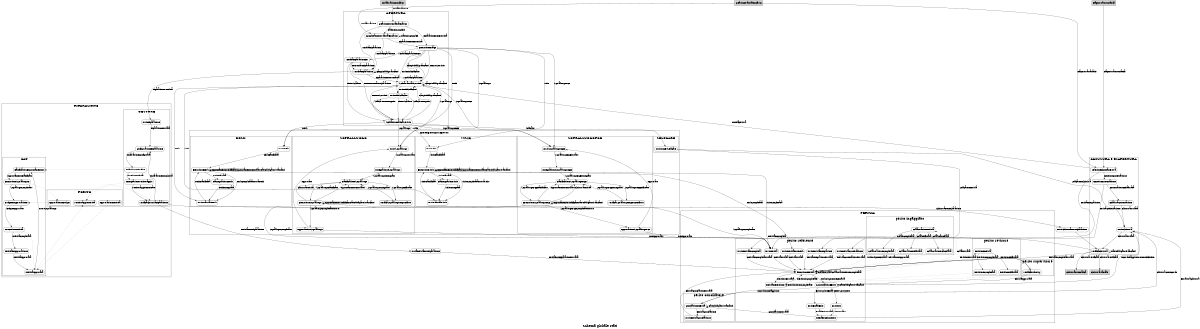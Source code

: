 digraph finite_state_machine {
    rankdir=TD;
	rank =same
    size="8,5"
    fontsize = "24"
    label="Schema globale stati"
    node [shape=box,style=rounded ];
 
subgraph start {
        node [shape = "box" style = "filled" ];
        label = "start";
        InizializzazioneIncarico
        CreazioneManualeIncarico
        RiaperturaAutomatica
}

subgraph end {
        node [shape = "box" style = "filled" ];
        label = "end";
		rank = sink
        ChiusuraManuale
        ChiusuraAutomatica
}


subgraph cluster_apertura {
    node [shape=box,style=rounded ];
        label = "APERTURA";
		CreazioneAutomaticaIncarico
		CompletamentoManualeIncarico
		VenditaRiparazione
		EsecuzioneTriage
		SceltaManualeServizio
		VenditaRiparazionePA1
		SceltaAutomaticaServizio
		InvioLinkSelfCare
}

subgraph cluster_accertamenti {
    node [shape=box,style=rounded ];
    label = "ACCERTAMENTI";
	
    subgraph cluster_visio {
        node [shape=box,style=rounded ];
        label = "VISIO";
        AvvioVisio
		AvvioManualeVisio
		EsecuzioneVisio
		RiassegnazioneVisio
    }

    subgraph cluster_desk {
    node [shape=box,style=rounded ];
    label = "DESK";
		AvvioDesk
		AvvioManualeDesk
		EsecuzioneDesk
		RiassegnazioneDesk
    }

    subgraph cluster_sopralluogo {
        node [shape=box,style=rounded ];
        label = "SOPRALLUOGO";
	    AvvioSopralluogo
	    AssegnazioneSopralluogo
	    PianificazioneSopralluogo
	    EsecuzioneSopralluogo
        VerificaSopralluogoDopoRifiuto
        ApprovazioneSopralluogo
    }

    subgraph cluster_sopralluogoPce {
        node [shape=box,style=rounded ];
        label = "SOPRALLUOGOPCE";
		AvvioSopralluogoPCE
		AssegnazioneSopralluogoPCE
        PianificazioneSopralluogoPCE
        EsecuzioneSopralluogoPCE
        VerificaSopralluogoPCEDopoRifiuto
        ApprovazioneSopralluogoPCE
    }

    subgraph cluster_selfcare {
        node [shape=box,style=rounded ];
        label = "SELFCARE";
        AvvioAccertSelfCare
    }
}

subgraph cluster_perizia {
    node [shape=box,style=rounded ];
    label = "PERIZIA";        

	subgraph cluster_peritoReferente {
		node [shape=box,style=rounded ];
		label = "perito referente";             
		AvvioPerizia
		AvvioPeriziaPostDesk 
		AvvioPeriziaContestazione
		AvvioPeriziaIncompleta
		AvvioPeriziaIntegrazione
		EsecuzionePerizia  
		PeriziaInRevisione
		ComunicazioneEsito
		InvioEmailEsito       
		InvioAtto             
		AttesaRicezioneAtto   
	
	}

	subgraph cluster_collaborazione {
		node [shape=box,style=rounded ];
		label = "perito ingaggiato";
		CollaborazionePerizia    
		CollaborazioneRifiutata  
		CollaborazioneCancellata 
		CollaborazioneCompletata 
	
	
	}


	subgraph cluster_revisione {
		node [shape=box,style=rounded ];
		RevisionePerizia    
		RevisioneRifiutata  
		RevisioneCompletata   label = "perito revisore";
	
	}
	
	
	subgraph cluster_conciliation {
		node [shape=box,style=rounded ];
		label = "perito conciliatore";
		AvvioPeriziaConciliazione
		ConciliazionePerizia
		
	}
	
	subgraph cluster_authority {
		node [shape=box,style=rounded ];
		label = "perito supervisore";
		VerificaAuthority
	}


}


subgraph cluster_riparazione {
    node [shape=box,style=rounded ];
    label = "RIPARAZIONE";

    subgraph cluster_gestore {
        node [shape=box,style=rounded ];
        label = "GESTORE";
        AvvioRiparazione
        ConfigurazioneRiparazione
        DefinizioneTimeline 
        AssegnazioneMonitoraggio
        VerificaChiusuraRiparazione
    }

    subgraph cluster_perito {
            node [shape=box,style=rounded ];
            label = "PERITO";
            MonitoraggioAttivita
            ApprovazioneBudget
            ApprovazioneAttivita
    }

    subgraph cluster_cat {
        node [shape=box,style=rounded ] ;
        label = "CAT";
        PianificazioneAppuntamentoR
        EsecuzioneSopralluogoR
        BudgetInApprovazione
        EsecuzioneAttivita 
        AttivitaInApprovazione
        AttivitaApprovata
    }
    
}

subgraph cluster_chiusura {
    node [shape=box,style=rounded ];
    label = "CHIUSURA e RIAPERTURA";
    AvvioChiusura
    VerificaChiusura
    SelezioneTipoRiapertura
    GestioneContestazione
    FinalizzaContestazione
}


comment = "apertura"

    InizializzazioneIncarico     -> CreazioneAutomaticaIncarico  [label = "Inizializzazione"];
    CreazioneAutomaticaIncarico  -> CompletamentoManualeIncarico [label = "DatiNonCompleti"];
    CreazioneAutomaticaIncarico  -> VenditaRiparazione           [label = "VenditaRiparazione"];
    CreazioneAutomaticaIncarico  -> EsecuzioneTriage             [label = "RiparazioneNonPrevista"];
    RiaperturaAutomatica         -> SelezioneTipoRiapertura      [ label = "RiaperturaAutomatica" ]
    VenditaRiparazione           -> AvvioRiparazione             [label = "RiparazioneVenduta"];
    VenditaRiparazione           -> SceltaManualeServizio        [label = "RiparazioneNonVenduta"];
    VenditaRiparazione           -> VenditaRiparazione           [label = "CampiObbligMancanti"];
    VenditaRiparazionePA1        -> SceltaAutomaticaServizio     [label = "NonInteressatoRiparazione"] ;
    VenditaRiparazionePA1        -> VenditaRiparazione           [label = "InteressatoRiparazione"] ;
    VenditaRiparazionePA1        -> SceltaAutomaticaServizio     [label = "TimerScaduto"] ;
    CompletamentoManualeIncarico -> CompletamentoManualeIncarico [label = "DatiNonCompleti"];
    CompletamentoManualeIncarico -> VenditaRiparazione           [label = "VenditaRiparazione"];
    CompletamentoManualeIncarico -> EsecuzioneTriage             [label = "RiparazioneNonPrevista"];
    CreazioneManualeIncarico     -> CompletamentoManualeIncarico [label = "Inizializzazione"];
    InvioLinkSelfCare            -> SceltaAutomaticaServizio     [label = "SelfCareEseguito"];
    InvioLinkSelfCare            -> SceltaAutomaticaServizio     [label = "SelfCareNonEseguito"];
    InvioLinkSelfCare            -> SceltaAutomaticaServizio     [label = "TimerScaduto"];
    EsecuzioneTriage             -> InvioLinkSelfCare            [label = "InvioLinkSelfCare"];
    EsecuzioneTriage             -> AvvioSopralluogoPCE          [label = "SopralluogoPCE"];
    EsecuzioneTriage             -> VenditaRiparazionePA1        [label = "VenditaRiparazionePA1"];
    EsecuzioneTriage             -> AvvioVisio                   [label = "Visio"];
    EsecuzioneTriage             -> AvvioDesk                    [label = "Desk"];   
    EsecuzioneTriage             -> AvvioSopralluogo             [label = "Sopralluogo"]; 
    EsecuzioneTriage             -> SceltaManualeServizio        [label = "NessunServizio"]  
    EsecuzioneTriage             -> SceltaManualeServizio        [label = "CampiObbligMancanti"] 
    SceltaAutomaticaServizio     -> AvvioSopralluogoPCE          [label = "SopralluogoPCE"];
    SceltaAutomaticaServizio     -> AvvioVisio                   [label = "Visio"];
    SceltaAutomaticaServizio     -> AvvioDesk                    [label = "Desk"];   
    SceltaAutomaticaServizio     -> AvvioSopralluogo             [label = "Sopralluogo"];   
    SceltaAutomaticaServizio     -> AvvioAccertSelfCare          [label = "SelfCare"];   
    SceltaAutomaticaServizio     -> SceltaManualeServizio        [label = "NessunServizio"];   
    SceltaAutomaticaServizio     -> SceltaManualeServizio        [label = "CampiObbligMancanti"];
    SceltaManualeServizio        -> AvvioSopralluogoPCE          [label = "SopralluogoPCE"];
    SceltaManualeServizio        -> AvvioManualeVisio            [label = "Visio"];
    SceltaManualeServizio        -> AvvioManualeDesk             [label = "Desk"];   
    SceltaManualeServizio        -> AvvioSopralluogo             [label = "Sopralluogo"];   
    SceltaManualeServizio        -> InvioLinkSelfCare            [label = "InvioLinkSelfCare"];
    SceltaManualeServizio        -> VenditaRiparazione           [label = "VenditaRiparazione"];
    SceltaManualeServizio        -> SceltaManualeServizio        [label = "CampiObbligMancanti"];

comment = "ACCERTAMENTI"

    AvvioVisio	                 ->	EsecuzioneVisio	    		[ label = "VisioPianificata"];
    EsecuzioneVisio	             ->	RiassegnazioneVisio			[ label = "VisioRifiutata"];
    EsecuzioneVisio	             ->	EsecuzioneVisio	    		[ label = "AppuntamentoModificato"];
    EsecuzioneVisio	             ->	EsecuzioneVisio  			[ label = "AppuntamentoAnnullato"];
    EsecuzioneVisio	             ->	AvvioManualeVisio			[ label = "VisioCompletataNuovaVisio"];
    EsecuzioneVisio	             ->	AvvioPerizia	    		[ label = "VisioCompletata"];
    EsecuzioneVisio	             ->	EsecuzioneVisio  			[ label = "DatiObbligatoriMancanti"];
    AvvioManualeVisio	         ->	EsecuzioneVisio	    		[ label = "VisioPianificata"];
    RiassegnazioneVisio	         ->	AvvioManualeVisio			[ label = "VisioAssegnata"];
 
    AvvioDesk	              ->	EsecuzioneDesk	            [ label = "DeskPianificata"];
    EsecuzioneDesk	          ->	RiassegnazioneDesk	        [ label = "DeskRifiutata"];
    EsecuzioneDesk	          ->	EsecuzioneDesk	            [ label = "AppuntamentoModificato"];
    EsecuzioneDesk	          ->	EsecuzioneDesk  	        [ label = "AppuntamentoAnnullato"];
    EsecuzioneDesk	          ->	AvvioManualeDesk	        [ label = "DeskCompletataNuovaDesk"];
    EsecuzioneDesk	          ->	AvvioPeriziaPostDesk	    [ label = "DeskCompletata"];
    EsecuzioneDesk	          ->	EsecuzioneDesk  	        [ label = "DatiObbligatoriMancanti"];
    AvvioManualeDesk	      ->	EsecuzioneDesk	            [ label = "DeskPianificata"];
    RiassegnazioneDesk	      ->	AvvioManualeDesk	        [ label = "DeskAssegnata"];
 
    AvvioSopralluogo               -> AssegnazioneSopralluogo        [ label = "SopralluogoAvviato"];
    AssegnazioneSopralluogo        -> PianificazioneSopralluogo      [ label = "SopralluogoAssegnato"];
    PianificazioneSopralluogo      -> EsecuzioneSopralluogo          [ label = "SopralluogoPianificato"];
    PianificazioneSopralluogo      -> VerificaSopralluogoDopoRifiuto [ label = "SopralluogoRifiutato"];
    VerificaSopralluogoDopoRifiuto -> PianificazioneSopralluogo      [ label = "SopralluogoAssegnato"];
    EsecuzioneSopralluogo          -> EsecuzioneSopralluogo          [ label = "AppuntamentoModificato"];
    EsecuzioneSopralluogo          -> PianificazioneSopralluogo      [ label = "AppuntamentoAnnullato"];
    EsecuzioneSopralluogo          -> ApprovazioneSopralluogo        [ label = "SopralluogoCompletatoNuovo"];
    ApprovazioneSopralluogo        -> AvvioSopralluogo               [ label = "Approvato"];
    EsecuzioneSopralluogo          -> PianificazioneSopralluogo      [ label = "ChiusuraAttivita"];
    EsecuzioneSopralluogo	       -> EsecuzioneSopralluogo  	     [ label = "DatiObbligatoriMancanti"];
 
    
    AvvioSopralluogoPCE               -> AssegnazioneSopralluogoPCE        [ label = "SopralluogoPCEAvviato"];
    AssegnazioneSopralluogoPCE        -> PianificazioneSopralluogoPCE      [ label = "SopralluogoPCEAssegnato"];
    PianificazioneSopralluogoPCE      -> EsecuzioneSopralluogoPCE          [ label = "SopralluogoPCEPianificato"];
    PianificazioneSopralluogoPCE      -> VerificaSopralluogoPCEDopoRifiuto [ label = "SopralluogoPCERifiutato"];
    VerificaSopralluogoPCEDopoRifiuto -> PianificazioneSopralluogoPCE      [ label = "SopralluogoPCEAssegnato"];
    EsecuzioneSopralluogoPCE          -> EsecuzioneSopralluogoPCE          [ label = "AppuntamentoModificato"];
    EsecuzioneSopralluogoPCE          -> PianificazioneSopralluogoPCE      [ label = "AppuntamentoAnnullato"];
    EsecuzioneSopralluogoPCE          -> ApprovazioneSopralluogoPCE        [ label = "SopralluogoPCECompletatoNuovo"];
    ApprovazioneSopralluogoPCE        -> AvvioSopralluogoPCE               [ label = "Approvato"];
    EsecuzioneSopralluogoPCE          -> PianificazioneSopralluogoPCE      [ label = "ChiusuraAttivita"];       
    EsecuzioneSopralluogoPCE	       -> EsecuzioneSopralluogoPCE  	     [ label = "DatiObbligatoriMancanti"];   

    AvvioAccertSelfCare                -> AvvioPerizia	      [ label = "SelfCareInPerizia"];
    AvvioAccertSelfCare                -> AvvioChiusura       [ label = "SelfCareInChiusura"];
    EsecuzioneSopralluogo              -> AvvioPerizia        [ label = "SoprallugoCompletato"];
    ApprovazioneSopralluogo            -> AvvioPerizia        [ label = "NonApprovato"];
    EsecuzioneSopralluogoPCE           -> AvvioPerizia        [ label = "SoprallugoCompletato"];
    ApprovazioneSopralluogoPCE         -> AvvioPerizia        [ label = "NonApprovato"];

comment = "PERIZIA"
   
    AvvioPerizia               -> EsecuzionePerizia           [ label = "PeriziaAvviata"]   ;
    EsecuzionePerizia          -> EsecuzionePerizia           [ label = "CollabAvviata" ]    ;
     
    EsecuzionePerizia          -> PeriziaInRevisione          [ label = "RevisioneAvviata" ]    ;

    EsecuzionePerizia          -> CollaborazionePerizia       [ label = "CollabAvviata" style ="dotted"]    ;
    CollaborazionePerizia      -> CollaborazioneRifiutata     [ label = "CollabRifiutata"  ] ;
    CollaborazionePerizia      -> CollaborazioneCancellata    [ label = "CollabCancellata" ] ;
    CollaborazionePerizia      -> CollaborazioneCompletata    [ label = "CollabCompletata" ] ;
 
    CollaborazioneRifiutata     -> EsecuzionePerizia  [ style = "dotted"]  
    CollaborazioneCancellata    -> EsecuzionePerizia  [ style = "dotted"]
    CollaborazioneCompletata    -> EsecuzionePerizia  [ style = "dotted"]

    EsecuzionePerizia          -> RevisionePerizia            [ label = "RevisioneAvviata" style ="dotted"]    ;
    RevisionePerizia           -> RevisioneRifiutata          [ label = "RevisioneRifiutata"  ] ;
    RevisionePerizia           -> RevisioneCompletata         [ label = "RevisioneCompletata" ] ;
 
    RevisioneRifiutata         -> PeriziaInRevisione  [ style = "dotted" ] ;
    RevisioneCompletata        -> PeriziaInRevisione  [ style = "dotted" ] ;

    PeriziaInRevisione         -> EsecuzionePerizia    [label = "RevisioniCompletate"]
    PeriziaInRevisione         -> PeriziaInRevisione   [label = "RevisioniNonCompletate"]
    

    EsecuzionePerizia          -> EsecuzionePerizia           [ label = "CollaborazioneNonCompletata"]  ;
    EsecuzionePerizia          -> VerificaAuthority           [ label = "AuthorityNecessaria"]  ;
    EsecuzionePerizia          -> ComunicazioneEsito          [ label = "AuthorityNonNecessaria"]  ;

    VerificaAuthority          -> ComunicazioneEsito          [ label = "PeriziaApprovata"];
    VerificaAuthority          -> EsecuzionePerizia           [ label = "PeriziaNonApprovata"] ;

    ComunicazioneEsito          -> ConciliazionePerizia        [ label = "AccordoNonRaggiunto"] ;
    ComunicazioneEsito          -> AvvioChiusura               [ label = "AccordoRaggiunto-o-NonRichiesto"] ;
    ComunicazioneEsito          -> InvioEmailEsito             [ label = "EsitoScrittoEmail"] ;
    ComunicazioneEsito          -> InvioAtto                   [ label = "EsitoScrittoAtto"] ;
    InvioEmailEsito             -> AttesaRicezioneAtto         [ label = "EmailEsitoInviata"] ;
    InvioAtto                   -> AttesaRicezioneAtto         [ label = "AttoInviato"] ;
    AttesaRicezioneAtto          -> ConciliazionePerizia       [ label = "ConciliazioneAvviata"] ;
    AttesaRicezioneAtto          -> AvvioChiusura              [ label = "ForzaturaChiusura"] ;

    ConciliazionePerizia       -> AvvioChiusura                   [ label = "ChiusuraConAccordo"] ;
    ConciliazionePerizia       -> ConciliazionePerizia           [ label = "DatiObbligatoriMancanti"] ;
    ConciliazionePerizia       -> AvvioPeriziaConciliazione      [ label = "PeriziaConcilazione"]   ;
    AvvioPeriziaConciliazione  -> EsecuzionePerizia              [ label = "PeriziaConcilazioneAvviata"]   ;
    

    ComunicazioneEsito          -> ComunicazioneEsito              [ label = "DatiObbligatoriMancanti"] ;

    AvvioPeriziaPostDesk        -> EsecuzionePerizia   [ label = "PeriziaAvviata"]   ;
    VerificaChiusura            -> EsecuzionePerizia   [ label = "PeriziaIncompletaAvviata"]   ;
 
 comment = "RIPARAZIONE"

    AvvioRiparazione           -> ConfigurazioneRiparazione    [ label = "RiparazioneAvviata" ]  ;
    ConfigurazioneRiparazione  -> DefinizioneTimeline          [ label = "RiparazioneConfigurata" ]  ;
    DefinizioneTimeline        -> AssegnazioneMonitoraggio     [ label = "TimelineDefinita" ]  ;
    AssegnazioneMonitoraggio   -> VerificaChiusuraRiparazione  [ label = "MonitoraggioTerminato" ]  ;

    DefinizioneTimeline        -> PianificazioneAppuntamentoR  [ style = "dotted" ];
    AssegnazioneMonitoraggio   -> MonitoraggioAttivita         [ style = "dotted" ];

     
    PianificazioneAppuntamentoR -> EsecuzioneSopralluogoR       [ label = "AppuntamentoPianificato" ];
    EsecuzioneSopralluogoR      -> ApprovazioneBudget           [ style = "dotted" ];
    EsecuzioneSopralluogoR      -> BudgetInApprovazione         [ label = "SoprallugoCompletato"]
    BudgetInApprovazione        -> EsecuzioneAttivita           [ label = "BudgetApprovato" ] 
    EsecuzioneAttivita          -> AttivitaInApprovazione       [ label = "AttivitaCompletata" ]
    AttivitaInApprovazione      -> AttivitaApprovata            [ label = "AttivitaApprovata" ]
    AttivitaApprovata           -> PianificazioneAppuntamentoR  [ label = "NuovoSopralluogo" ];
    AttivitaApprovata           -> MonitoraggioAttivita         [ style = "dotted" ]  ;

    ApprovazioneBudget          -> BudgetInApprovazione        [ style = "dotted" ]  ;
    ApprovazioneAttivita        -> AttivitaApprovata           [ style = "dotted" ]  ;
    EsecuzioneAttivita          -> AttivitaApprovata           [ style = "dotted" ]  ;

    MonitoraggioAttivita        ->  VerificaChiusuraRiparazione [ style = "dotted" ]  ;

    VerificaChiusuraRiparazione  -> ConfigurazioneRiparazione    [ label = "RiparazioneNonChiusa" ] ;
    VerificaChiusuraRiparazione  -> AvviaPeriziaPostRiparazione  [ label = "PeriziaPostRiparazione" ];
    AvviaPeriziaPostRiparazione  -> EsecuzionePerizia            [ label = "PeriziaPostRiparazioneAvviata" ];
    VerificaChiusuraRiparazione  -> AvvioChiusuraPostRiparazione [ label = "ChiusuraPostRiparazione" ];
    AvvioChiusuraPostRiparazione -> VerificaChiusura             [ lable = "ChiusuraAvviata"]

comment = "CHIUSURA"

    AvvioChiusura              -> VerificaChiusura        [ label = "ChiusuraAvviata"]
    VerificaChiusura           -> ChiusuraManuale         [ label = "ChiusuraVerificata"]
    VerificaChiusura           -> ChiusuraAutomatica      [ label = "ChiusuraVerificata"]
    VerificaChiusura           -> VerificaChiusura        [ label = "DatiObbligatoriMancanti"]
    VerificaChiusura           -> AvvioPeriziaIncompleta  [ label = "PeriziaIncompleta"]
    AvvioPeriziaIncompleta     -> EsecuzionePerizia       [ label = "PeriziaIncompletaAvviata"]
   
    CreazioneManualeIncarico   ->  SelezioneTipoRiapertura    [ label = "RiaperturaManaule" ]
    SelezioneTipoRiapertura    ->  AvvioPeriziaIntegrazione   [ label = "PeriziaIntegrazione" ]
    AvvioPeriziaIntegrazione   ->  EsecuzionePerizia          [ label = "PeriziaIntegrazioneAvviata"]

    SelezioneTipoRiapertura    ->  SceltaManualeServizio [ label = "NonRiapertura"]
    SelezioneTipoRiapertura    ->  GestioneContestazione [ label = "GestioneContestazione"]

    GestioneContestazione       -> AvvioPeriziaContestazione [ label = "PeriziaContestazione" ]
    AvvioPeriziaContestazione   -> EsecuzionePerizia         [ label = "PeriziaContestazioneAvviata"]

    GestioneContestazione       -> FinalizzaContestazione [ label = "ContestazioneFinalizzata"]
    FinalizzaContestazione      -> AvvioChiusura          [ label = "ChiusuraAvviata"]
}
